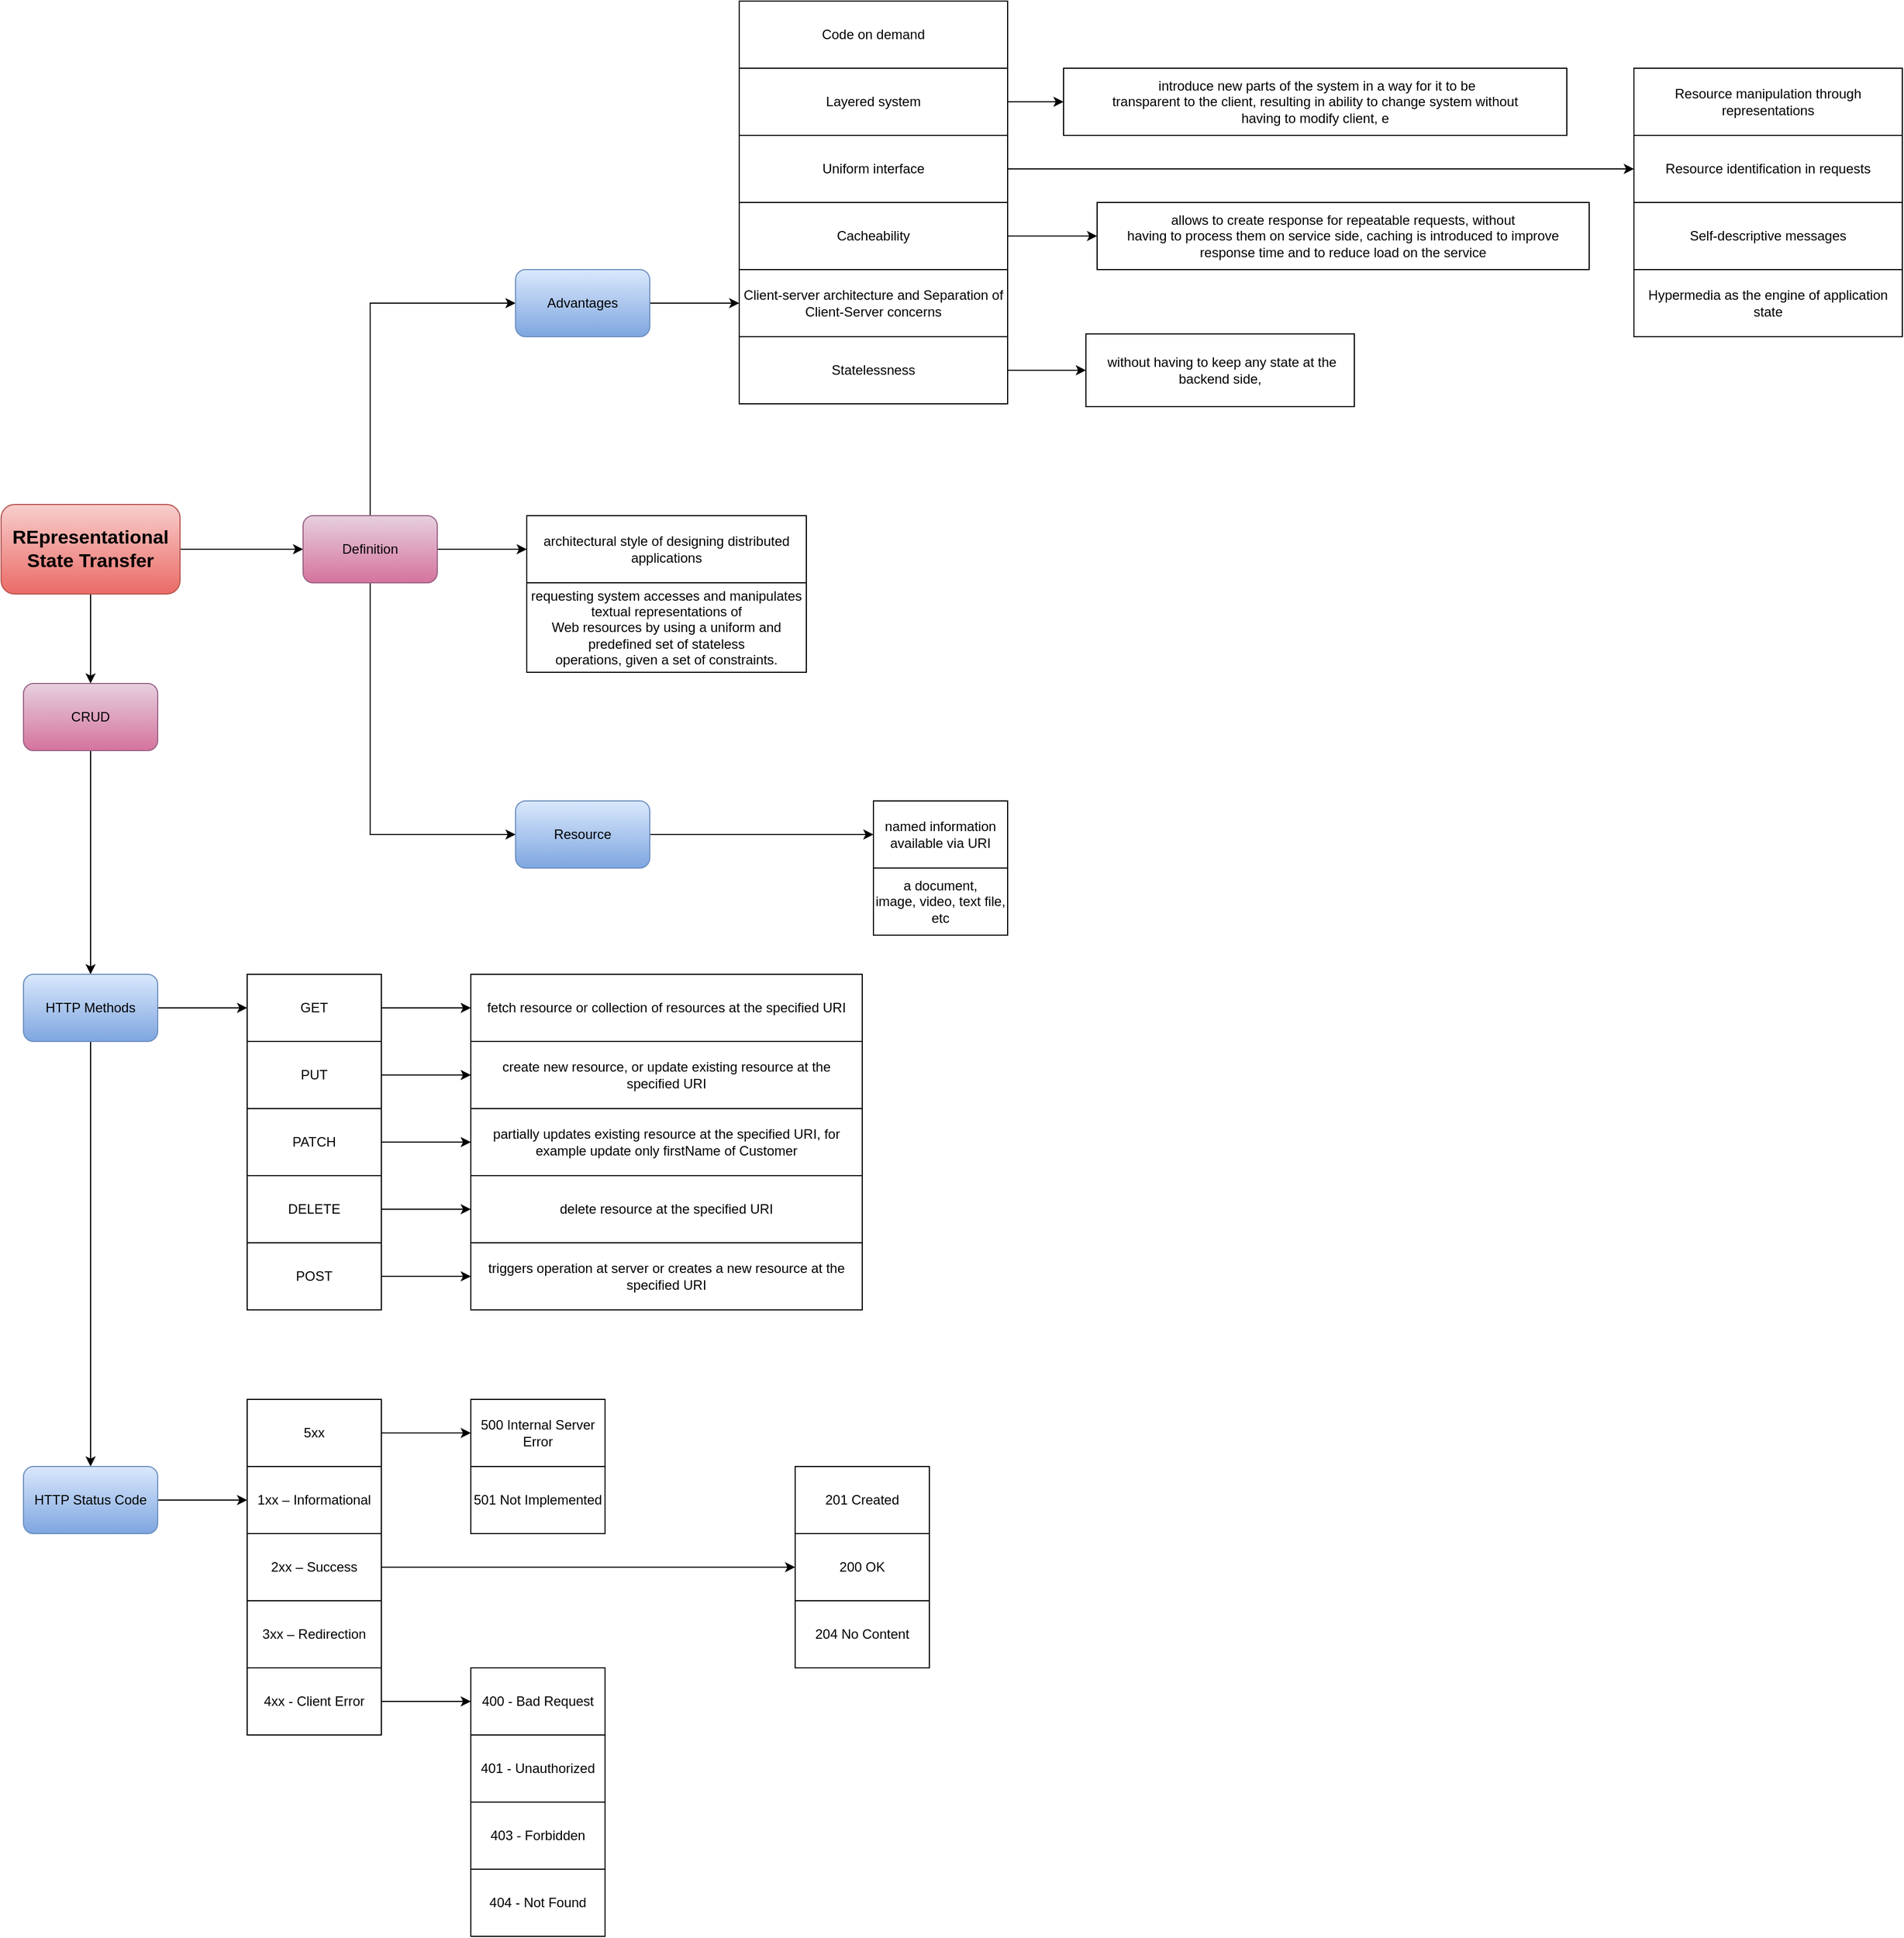 <mxfile version="15.3.2" type="github">
  <diagram id="7t_qfIHVOSUH58203Csp" name="Page-1">
    <mxGraphModel dx="1355" dy="1943" grid="1" gridSize="10" guides="1" tooltips="1" connect="1" arrows="1" fold="1" page="1" pageScale="1" pageWidth="827" pageHeight="1169" math="0" shadow="0">
      <root>
        <mxCell id="0" />
        <mxCell id="1" parent="0" />
        <mxCell id="yI2dMNiLVxZ3sLx99ap7-3" value="" style="edgeStyle=orthogonalEdgeStyle;rounded=0;orthogonalLoop=1;jettySize=auto;html=1;entryX=0;entryY=0.5;entryDx=0;entryDy=0;" edge="1" parent="1" source="yI2dMNiLVxZ3sLx99ap7-1" target="yI2dMNiLVxZ3sLx99ap7-4">
          <mxGeometry relative="1" as="geometry">
            <mxPoint x="560" y="360" as="targetPoint" />
          </mxGeometry>
        </mxCell>
        <mxCell id="yI2dMNiLVxZ3sLx99ap7-25" value="" style="edgeStyle=orthogonalEdgeStyle;rounded=0;orthogonalLoop=1;jettySize=auto;html=1;entryX=0.5;entryY=0;entryDx=0;entryDy=0;" edge="1" parent="1" source="yI2dMNiLVxZ3sLx99ap7-1" target="yI2dMNiLVxZ3sLx99ap7-26">
          <mxGeometry relative="1" as="geometry">
            <mxPoint x="400" y="480" as="targetPoint" />
          </mxGeometry>
        </mxCell>
        <mxCell id="yI2dMNiLVxZ3sLx99ap7-1" value="&lt;b&gt;&lt;font style=&quot;font-size: 17px&quot;&gt;REpresentational State Transfer&lt;/font&gt;&lt;/b&gt;" style="rounded=1;whiteSpace=wrap;html=1;gradientColor=#ea6b66;fillColor=#f8cecc;strokeColor=#b85450;" vertex="1" parent="1">
          <mxGeometry x="320" y="320" width="160" height="80" as="geometry" />
        </mxCell>
        <mxCell id="yI2dMNiLVxZ3sLx99ap7-6" value="" style="edgeStyle=orthogonalEdgeStyle;rounded=0;orthogonalLoop=1;jettySize=auto;html=1;" edge="1" parent="1" source="yI2dMNiLVxZ3sLx99ap7-4" target="yI2dMNiLVxZ3sLx99ap7-5">
          <mxGeometry relative="1" as="geometry" />
        </mxCell>
        <mxCell id="yI2dMNiLVxZ3sLx99ap7-11" value="" style="edgeStyle=orthogonalEdgeStyle;rounded=0;orthogonalLoop=1;jettySize=auto;html=1;" edge="1" parent="1" source="yI2dMNiLVxZ3sLx99ap7-4" target="yI2dMNiLVxZ3sLx99ap7-10">
          <mxGeometry relative="1" as="geometry">
            <Array as="points">
              <mxPoint x="650" y="140" />
            </Array>
          </mxGeometry>
        </mxCell>
        <mxCell id="yI2dMNiLVxZ3sLx99ap7-69" value="" style="edgeStyle=orthogonalEdgeStyle;rounded=0;orthogonalLoop=1;jettySize=auto;html=1;" edge="1" parent="1" source="yI2dMNiLVxZ3sLx99ap7-4" target="yI2dMNiLVxZ3sLx99ap7-68">
          <mxGeometry relative="1" as="geometry">
            <Array as="points">
              <mxPoint x="650" y="615" />
            </Array>
          </mxGeometry>
        </mxCell>
        <mxCell id="yI2dMNiLVxZ3sLx99ap7-4" value="Definition" style="rounded=1;whiteSpace=wrap;html=1;gradientColor=#d5739d;fillColor=#e6d0de;strokeColor=#996185;" vertex="1" parent="1">
          <mxGeometry x="590" y="330" width="120" height="60" as="geometry" />
        </mxCell>
        <mxCell id="yI2dMNiLVxZ3sLx99ap7-5" value="architectural style of designing distributed applications" style="whiteSpace=wrap;html=1;rounded=0;" vertex="1" parent="1">
          <mxGeometry x="790" y="330" width="250" height="60" as="geometry" />
        </mxCell>
        <mxCell id="yI2dMNiLVxZ3sLx99ap7-7" value="requesting system accesses and manipulates textual representations of&#xa;Web resources by using a uniform and predefined set of stateless&#xa;operations, given a set of constraints." style="whiteSpace=wrap;html=1;rounded=0;" vertex="1" parent="1">
          <mxGeometry x="790" y="390" width="250" height="80" as="geometry" />
        </mxCell>
        <mxCell id="yI2dMNiLVxZ3sLx99ap7-13" value="" style="edgeStyle=orthogonalEdgeStyle;rounded=0;orthogonalLoop=1;jettySize=auto;html=1;" edge="1" parent="1" source="yI2dMNiLVxZ3sLx99ap7-10" target="yI2dMNiLVxZ3sLx99ap7-12">
          <mxGeometry relative="1" as="geometry" />
        </mxCell>
        <mxCell id="yI2dMNiLVxZ3sLx99ap7-10" value="Advantages" style="rounded=1;whiteSpace=wrap;html=1;gradientColor=#7ea6e0;fillColor=#dae8fc;strokeColor=#6c8ebf;" vertex="1" parent="1">
          <mxGeometry x="780" y="110" width="120" height="60" as="geometry" />
        </mxCell>
        <mxCell id="yI2dMNiLVxZ3sLx99ap7-12" value="Client-server architecture and Separation of Client-Server concerns" style="rounded=0;whiteSpace=wrap;html=1;" vertex="1" parent="1">
          <mxGeometry x="980" y="110" width="240" height="60" as="geometry" />
        </mxCell>
        <mxCell id="yI2dMNiLVxZ3sLx99ap7-75" value="" style="edgeStyle=orthogonalEdgeStyle;rounded=0;orthogonalLoop=1;jettySize=auto;html=1;" edge="1" parent="1" source="yI2dMNiLVxZ3sLx99ap7-14" target="yI2dMNiLVxZ3sLx99ap7-74">
          <mxGeometry relative="1" as="geometry" />
        </mxCell>
        <mxCell id="yI2dMNiLVxZ3sLx99ap7-14" value="Statelessness" style="rounded=0;whiteSpace=wrap;html=1;" vertex="1" parent="1">
          <mxGeometry x="980" y="170" width="240" height="60" as="geometry" />
        </mxCell>
        <mxCell id="yI2dMNiLVxZ3sLx99ap7-79" value="" style="edgeStyle=orthogonalEdgeStyle;rounded=0;orthogonalLoop=1;jettySize=auto;html=1;" edge="1" parent="1" source="yI2dMNiLVxZ3sLx99ap7-15" target="yI2dMNiLVxZ3sLx99ap7-78">
          <mxGeometry relative="1" as="geometry" />
        </mxCell>
        <mxCell id="yI2dMNiLVxZ3sLx99ap7-15" value="Cacheability" style="rounded=0;whiteSpace=wrap;html=1;" vertex="1" parent="1">
          <mxGeometry x="980" y="50" width="240" height="60" as="geometry" />
        </mxCell>
        <mxCell id="yI2dMNiLVxZ3sLx99ap7-18" value="" style="edgeStyle=orthogonalEdgeStyle;rounded=0;orthogonalLoop=1;jettySize=auto;html=1;" edge="1" parent="1" source="yI2dMNiLVxZ3sLx99ap7-16" target="yI2dMNiLVxZ3sLx99ap7-17">
          <mxGeometry relative="1" as="geometry" />
        </mxCell>
        <mxCell id="yI2dMNiLVxZ3sLx99ap7-16" value="Uniform interface" style="rounded=0;whiteSpace=wrap;html=1;" vertex="1" parent="1">
          <mxGeometry x="980" y="-10" width="240" height="60" as="geometry" />
        </mxCell>
        <mxCell id="yI2dMNiLVxZ3sLx99ap7-17" value="Resource identification in requests" style="rounded=0;whiteSpace=wrap;html=1;" vertex="1" parent="1">
          <mxGeometry x="1780" y="-10" width="240" height="60" as="geometry" />
        </mxCell>
        <mxCell id="yI2dMNiLVxZ3sLx99ap7-19" value="Resource manipulation through representations" style="rounded=0;whiteSpace=wrap;html=1;" vertex="1" parent="1">
          <mxGeometry x="1780" y="-70" width="240" height="60" as="geometry" />
        </mxCell>
        <mxCell id="yI2dMNiLVxZ3sLx99ap7-20" value="Self-descriptive messages" style="rounded=0;whiteSpace=wrap;html=1;" vertex="1" parent="1">
          <mxGeometry x="1780" y="50" width="240" height="60" as="geometry" />
        </mxCell>
        <mxCell id="yI2dMNiLVxZ3sLx99ap7-21" value="Hypermedia as the engine of application state" style="rounded=0;whiteSpace=wrap;html=1;" vertex="1" parent="1">
          <mxGeometry x="1780" y="110" width="240" height="60" as="geometry" />
        </mxCell>
        <mxCell id="yI2dMNiLVxZ3sLx99ap7-77" value="" style="edgeStyle=orthogonalEdgeStyle;rounded=0;orthogonalLoop=1;jettySize=auto;html=1;" edge="1" parent="1" source="yI2dMNiLVxZ3sLx99ap7-22" target="yI2dMNiLVxZ3sLx99ap7-76">
          <mxGeometry relative="1" as="geometry" />
        </mxCell>
        <mxCell id="yI2dMNiLVxZ3sLx99ap7-22" value="Layered system" style="rounded=0;whiteSpace=wrap;html=1;" vertex="1" parent="1">
          <mxGeometry x="980" y="-70" width="240" height="60" as="geometry" />
        </mxCell>
        <mxCell id="yI2dMNiLVxZ3sLx99ap7-23" value="Code on demand" style="rounded=0;whiteSpace=wrap;html=1;" vertex="1" parent="1">
          <mxGeometry x="980" y="-130" width="240" height="60" as="geometry" />
        </mxCell>
        <mxCell id="yI2dMNiLVxZ3sLx99ap7-28" value="" style="edgeStyle=orthogonalEdgeStyle;rounded=0;orthogonalLoop=1;jettySize=auto;html=1;" edge="1" parent="1" source="yI2dMNiLVxZ3sLx99ap7-26" target="yI2dMNiLVxZ3sLx99ap7-27">
          <mxGeometry relative="1" as="geometry" />
        </mxCell>
        <mxCell id="yI2dMNiLVxZ3sLx99ap7-26" value="CRUD" style="rounded=1;whiteSpace=wrap;html=1;gradientColor=#d5739d;fillColor=#e6d0de;strokeColor=#996185;" vertex="1" parent="1">
          <mxGeometry x="340" y="480" width="120" height="60" as="geometry" />
        </mxCell>
        <mxCell id="yI2dMNiLVxZ3sLx99ap7-30" value="" style="edgeStyle=orthogonalEdgeStyle;rounded=0;orthogonalLoop=1;jettySize=auto;html=1;" edge="1" parent="1" source="yI2dMNiLVxZ3sLx99ap7-27" target="yI2dMNiLVxZ3sLx99ap7-29">
          <mxGeometry relative="1" as="geometry" />
        </mxCell>
        <mxCell id="yI2dMNiLVxZ3sLx99ap7-48" value="" style="edgeStyle=orthogonalEdgeStyle;rounded=0;orthogonalLoop=1;jettySize=auto;html=1;" edge="1" parent="1" source="yI2dMNiLVxZ3sLx99ap7-27" target="yI2dMNiLVxZ3sLx99ap7-47">
          <mxGeometry relative="1" as="geometry" />
        </mxCell>
        <mxCell id="yI2dMNiLVxZ3sLx99ap7-27" value="HTTP Methods" style="rounded=1;whiteSpace=wrap;html=1;gradientColor=#7ea6e0;fillColor=#dae8fc;strokeColor=#6c8ebf;" vertex="1" parent="1">
          <mxGeometry x="340" y="740" width="120" height="60" as="geometry" />
        </mxCell>
        <mxCell id="yI2dMNiLVxZ3sLx99ap7-32" value="" style="edgeStyle=orthogonalEdgeStyle;rounded=0;orthogonalLoop=1;jettySize=auto;html=1;" edge="1" parent="1" source="yI2dMNiLVxZ3sLx99ap7-29" target="yI2dMNiLVxZ3sLx99ap7-31">
          <mxGeometry relative="1" as="geometry" />
        </mxCell>
        <mxCell id="yI2dMNiLVxZ3sLx99ap7-29" value="GET" style="rounded=0;whiteSpace=wrap;html=1;" vertex="1" parent="1">
          <mxGeometry x="540" y="740" width="120" height="60" as="geometry" />
        </mxCell>
        <mxCell id="yI2dMNiLVxZ3sLx99ap7-31" value="fetch resource or collection of resources at the specified URI" style="rounded=0;whiteSpace=wrap;html=1;" vertex="1" parent="1">
          <mxGeometry x="740" y="740" width="350" height="60" as="geometry" />
        </mxCell>
        <mxCell id="yI2dMNiLVxZ3sLx99ap7-37" value="" style="edgeStyle=orthogonalEdgeStyle;rounded=0;orthogonalLoop=1;jettySize=auto;html=1;" edge="1" parent="1" source="yI2dMNiLVxZ3sLx99ap7-33" target="yI2dMNiLVxZ3sLx99ap7-36">
          <mxGeometry relative="1" as="geometry" />
        </mxCell>
        <mxCell id="yI2dMNiLVxZ3sLx99ap7-33" value="PUT" style="rounded=0;whiteSpace=wrap;html=1;" vertex="1" parent="1">
          <mxGeometry x="540" y="800" width="120" height="60" as="geometry" />
        </mxCell>
        <mxCell id="yI2dMNiLVxZ3sLx99ap7-36" value="create new resource, or update existing resource at the&#xa;specified URI" style="rounded=0;whiteSpace=wrap;html=1;" vertex="1" parent="1">
          <mxGeometry x="740" y="800" width="350" height="60" as="geometry" />
        </mxCell>
        <mxCell id="yI2dMNiLVxZ3sLx99ap7-40" value="" style="edgeStyle=orthogonalEdgeStyle;rounded=0;orthogonalLoop=1;jettySize=auto;html=1;" edge="1" parent="1" source="yI2dMNiLVxZ3sLx99ap7-38" target="yI2dMNiLVxZ3sLx99ap7-39">
          <mxGeometry relative="1" as="geometry" />
        </mxCell>
        <mxCell id="yI2dMNiLVxZ3sLx99ap7-38" value="PATCH" style="rounded=0;whiteSpace=wrap;html=1;" vertex="1" parent="1">
          <mxGeometry x="540" y="860" width="120" height="60" as="geometry" />
        </mxCell>
        <mxCell id="yI2dMNiLVxZ3sLx99ap7-39" value="partially updates existing resource at the specified URI, for&#xa;example update only firstName of Customer" style="rounded=0;whiteSpace=wrap;html=1;" vertex="1" parent="1">
          <mxGeometry x="740" y="860" width="350" height="60" as="geometry" />
        </mxCell>
        <mxCell id="yI2dMNiLVxZ3sLx99ap7-43" value="" style="edgeStyle=orthogonalEdgeStyle;rounded=0;orthogonalLoop=1;jettySize=auto;html=1;" edge="1" parent="1" source="yI2dMNiLVxZ3sLx99ap7-41" target="yI2dMNiLVxZ3sLx99ap7-42">
          <mxGeometry relative="1" as="geometry" />
        </mxCell>
        <mxCell id="yI2dMNiLVxZ3sLx99ap7-41" value="DELETE" style="rounded=0;whiteSpace=wrap;html=1;" vertex="1" parent="1">
          <mxGeometry x="540" y="920" width="120" height="60" as="geometry" />
        </mxCell>
        <mxCell id="yI2dMNiLVxZ3sLx99ap7-42" value="delete resource at the specified URI" style="rounded=0;whiteSpace=wrap;html=1;" vertex="1" parent="1">
          <mxGeometry x="740" y="920" width="350" height="60" as="geometry" />
        </mxCell>
        <mxCell id="yI2dMNiLVxZ3sLx99ap7-46" value="" style="edgeStyle=orthogonalEdgeStyle;rounded=0;orthogonalLoop=1;jettySize=auto;html=1;" edge="1" parent="1" source="yI2dMNiLVxZ3sLx99ap7-44" target="yI2dMNiLVxZ3sLx99ap7-45">
          <mxGeometry relative="1" as="geometry" />
        </mxCell>
        <mxCell id="yI2dMNiLVxZ3sLx99ap7-44" value="POST" style="rounded=0;whiteSpace=wrap;html=1;" vertex="1" parent="1">
          <mxGeometry x="540" y="980" width="120" height="60" as="geometry" />
        </mxCell>
        <mxCell id="yI2dMNiLVxZ3sLx99ap7-45" value="triggers operation at server or creates a new resource at the&#xa;specified URI" style="rounded=0;whiteSpace=wrap;html=1;" vertex="1" parent="1">
          <mxGeometry x="740" y="980" width="350" height="60" as="geometry" />
        </mxCell>
        <mxCell id="yI2dMNiLVxZ3sLx99ap7-50" value="" style="edgeStyle=orthogonalEdgeStyle;rounded=0;orthogonalLoop=1;jettySize=auto;html=1;" edge="1" parent="1" source="yI2dMNiLVxZ3sLx99ap7-47" target="yI2dMNiLVxZ3sLx99ap7-49">
          <mxGeometry relative="1" as="geometry" />
        </mxCell>
        <mxCell id="yI2dMNiLVxZ3sLx99ap7-47" value="HTTP Status Code" style="rounded=1;whiteSpace=wrap;html=1;gradientColor=#7ea6e0;fillColor=#dae8fc;strokeColor=#6c8ebf;" vertex="1" parent="1">
          <mxGeometry x="340" y="1180" width="120" height="60" as="geometry" />
        </mxCell>
        <mxCell id="yI2dMNiLVxZ3sLx99ap7-49" value="1xx – Informational" style="rounded=0;whiteSpace=wrap;html=1;" vertex="1" parent="1">
          <mxGeometry x="540" y="1180" width="120" height="60" as="geometry" />
        </mxCell>
        <mxCell id="yI2dMNiLVxZ3sLx99ap7-53" value="" style="edgeStyle=orthogonalEdgeStyle;rounded=0;orthogonalLoop=1;jettySize=auto;html=1;" edge="1" parent="1" source="yI2dMNiLVxZ3sLx99ap7-51" target="yI2dMNiLVxZ3sLx99ap7-52">
          <mxGeometry relative="1" as="geometry" />
        </mxCell>
        <mxCell id="yI2dMNiLVxZ3sLx99ap7-51" value="2xx – Success" style="rounded=0;whiteSpace=wrap;html=1;" vertex="1" parent="1">
          <mxGeometry x="540" y="1240" width="120" height="60" as="geometry" />
        </mxCell>
        <mxCell id="yI2dMNiLVxZ3sLx99ap7-52" value="200 OK" style="rounded=0;whiteSpace=wrap;html=1;" vertex="1" parent="1">
          <mxGeometry x="1030" y="1240" width="120" height="60" as="geometry" />
        </mxCell>
        <mxCell id="yI2dMNiLVxZ3sLx99ap7-54" value="201 Created" style="rounded=0;whiteSpace=wrap;html=1;" vertex="1" parent="1">
          <mxGeometry x="1030" y="1180" width="120" height="60" as="geometry" />
        </mxCell>
        <mxCell id="yI2dMNiLVxZ3sLx99ap7-55" value="204 No Content" style="rounded=0;whiteSpace=wrap;html=1;" vertex="1" parent="1">
          <mxGeometry x="1030" y="1300" width="120" height="60" as="geometry" />
        </mxCell>
        <mxCell id="yI2dMNiLVxZ3sLx99ap7-56" value="3xx – Redirection" style="rounded=0;whiteSpace=wrap;html=1;" vertex="1" parent="1">
          <mxGeometry x="540" y="1300" width="120" height="60" as="geometry" />
        </mxCell>
        <mxCell id="yI2dMNiLVxZ3sLx99ap7-59" value="" style="edgeStyle=orthogonalEdgeStyle;rounded=0;orthogonalLoop=1;jettySize=auto;html=1;" edge="1" parent="1" source="yI2dMNiLVxZ3sLx99ap7-57" target="yI2dMNiLVxZ3sLx99ap7-58">
          <mxGeometry relative="1" as="geometry" />
        </mxCell>
        <mxCell id="yI2dMNiLVxZ3sLx99ap7-57" value="4xx - Client Error" style="rounded=0;whiteSpace=wrap;html=1;" vertex="1" parent="1">
          <mxGeometry x="540" y="1360" width="120" height="60" as="geometry" />
        </mxCell>
        <mxCell id="yI2dMNiLVxZ3sLx99ap7-58" value="400 - Bad Request" style="rounded=0;whiteSpace=wrap;html=1;" vertex="1" parent="1">
          <mxGeometry x="740" y="1360" width="120" height="60" as="geometry" />
        </mxCell>
        <mxCell id="yI2dMNiLVxZ3sLx99ap7-60" value="401 - Unauthorized" style="rounded=0;whiteSpace=wrap;html=1;" vertex="1" parent="1">
          <mxGeometry x="740" y="1420" width="120" height="60" as="geometry" />
        </mxCell>
        <mxCell id="yI2dMNiLVxZ3sLx99ap7-61" value="403 - Forbidden" style="rounded=0;whiteSpace=wrap;html=1;" vertex="1" parent="1">
          <mxGeometry x="740" y="1480" width="120" height="60" as="geometry" />
        </mxCell>
        <mxCell id="yI2dMNiLVxZ3sLx99ap7-62" value="404 - Not Found" style="rounded=0;whiteSpace=wrap;html=1;" vertex="1" parent="1">
          <mxGeometry x="740" y="1540" width="120" height="60" as="geometry" />
        </mxCell>
        <mxCell id="yI2dMNiLVxZ3sLx99ap7-65" value="" style="edgeStyle=orthogonalEdgeStyle;rounded=0;orthogonalLoop=1;jettySize=auto;html=1;" edge="1" parent="1" source="yI2dMNiLVxZ3sLx99ap7-63" target="yI2dMNiLVxZ3sLx99ap7-64">
          <mxGeometry relative="1" as="geometry" />
        </mxCell>
        <mxCell id="yI2dMNiLVxZ3sLx99ap7-63" value="5xx" style="rounded=0;whiteSpace=wrap;html=1;" vertex="1" parent="1">
          <mxGeometry x="540" y="1120" width="120" height="60" as="geometry" />
        </mxCell>
        <mxCell id="yI2dMNiLVxZ3sLx99ap7-64" value="500 Internal Server Error" style="rounded=0;whiteSpace=wrap;html=1;" vertex="1" parent="1">
          <mxGeometry x="740" y="1120" width="120" height="60" as="geometry" />
        </mxCell>
        <mxCell id="yI2dMNiLVxZ3sLx99ap7-66" value="501 Not Implemented" style="rounded=0;whiteSpace=wrap;html=1;" vertex="1" parent="1">
          <mxGeometry x="740" y="1180" width="120" height="60" as="geometry" />
        </mxCell>
        <mxCell id="yI2dMNiLVxZ3sLx99ap7-71" value="" style="edgeStyle=orthogonalEdgeStyle;rounded=0;orthogonalLoop=1;jettySize=auto;html=1;" edge="1" parent="1" source="yI2dMNiLVxZ3sLx99ap7-68" target="yI2dMNiLVxZ3sLx99ap7-70">
          <mxGeometry relative="1" as="geometry" />
        </mxCell>
        <mxCell id="yI2dMNiLVxZ3sLx99ap7-68" value="Resource" style="rounded=1;whiteSpace=wrap;html=1;gradientColor=#7ea6e0;fillColor=#dae8fc;strokeColor=#6c8ebf;" vertex="1" parent="1">
          <mxGeometry x="780" y="585" width="120" height="60" as="geometry" />
        </mxCell>
        <mxCell id="yI2dMNiLVxZ3sLx99ap7-70" value="named information available via URI" style="rounded=0;whiteSpace=wrap;html=1;" vertex="1" parent="1">
          <mxGeometry x="1100" y="585" width="120" height="60" as="geometry" />
        </mxCell>
        <mxCell id="yI2dMNiLVxZ3sLx99ap7-72" value="a document,&#xa;image, video, text file, etc" style="rounded=0;whiteSpace=wrap;html=1;" vertex="1" parent="1">
          <mxGeometry x="1100" y="645" width="120" height="60" as="geometry" />
        </mxCell>
        <mxCell id="yI2dMNiLVxZ3sLx99ap7-74" value="&amp;nbsp;without having to keep any state at the backend side,&lt;br&gt;" style="rounded=0;whiteSpace=wrap;html=1;" vertex="1" parent="1">
          <mxGeometry x="1290" y="167.5" width="240" height="65" as="geometry" />
        </mxCell>
        <mxCell id="yI2dMNiLVxZ3sLx99ap7-76" value="&amp;nbsp;introduce new parts of the system in a way for it to be&lt;br&gt;transparent to the client, resulting in ability to change system without&lt;br&gt;having to modify client, e" style="rounded=0;whiteSpace=wrap;html=1;" vertex="1" parent="1">
          <mxGeometry x="1270" y="-70" width="450" height="60" as="geometry" />
        </mxCell>
        <mxCell id="yI2dMNiLVxZ3sLx99ap7-78" value="allows to create response for repeatable requests, without&#xa;having to process them on service side, caching is introduced to improve&#xa;response time and to reduce load on the service" style="rounded=0;whiteSpace=wrap;html=1;" vertex="1" parent="1">
          <mxGeometry x="1300" y="50" width="440" height="60" as="geometry" />
        </mxCell>
      </root>
    </mxGraphModel>
  </diagram>
</mxfile>
